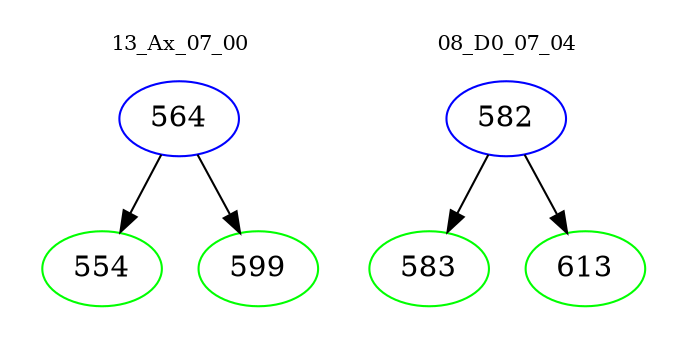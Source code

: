 digraph{
subgraph cluster_0 {
color = white
label = "13_Ax_07_00";
fontsize=10;
T0_564 [label="564", color="blue"]
T0_564 -> T0_554 [color="black"]
T0_554 [label="554", color="green"]
T0_564 -> T0_599 [color="black"]
T0_599 [label="599", color="green"]
}
subgraph cluster_1 {
color = white
label = "08_D0_07_04";
fontsize=10;
T1_582 [label="582", color="blue"]
T1_582 -> T1_583 [color="black"]
T1_583 [label="583", color="green"]
T1_582 -> T1_613 [color="black"]
T1_613 [label="613", color="green"]
}
}
